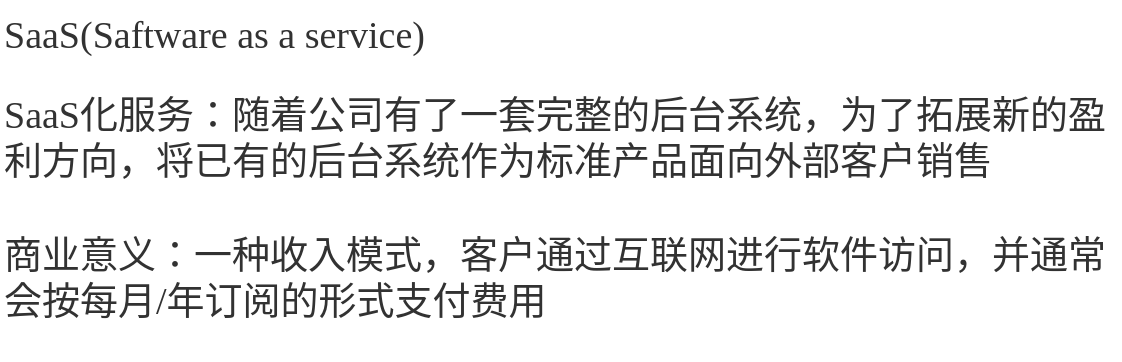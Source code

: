 <mxfile version="20.2.5" type="github">
  <diagram id="aIZ5gW9GnfGdU68Y1R8D" name="第 1 页">
    <mxGraphModel dx="1422" dy="800" grid="1" gridSize="10" guides="1" tooltips="1" connect="1" arrows="1" fold="1" page="1" pageScale="1" pageWidth="827" pageHeight="1169" math="0" shadow="0">
      <root>
        <mxCell id="0" />
        <mxCell id="1" parent="0" />
        <mxCell id="CkXTwqjr4xv1SPGr4mUa-2" value="&lt;span style=&quot;color: rgb(50, 50, 50); font-family: 微软雅黑; font-size: 19px; font-style: normal; font-variant-ligatures: normal; font-variant-caps: normal; font-weight: 400; letter-spacing: normal; orphans: 2; text-align: center; text-indent: 0px; text-transform: none; widows: 2; word-spacing: 0px; -webkit-text-stroke-width: 0px; background-color: rgba(255, 255, 255, 0.01); text-decoration-thickness: initial; text-decoration-style: initial; text-decoration-color: initial; float: none; display: inline !important;&quot;&gt;SaaS(Saftware as a service)&lt;/span&gt;" style="text;whiteSpace=wrap;html=1;" vertex="1" parent="1">
          <mxGeometry x="40" y="60" width="280" height="50" as="geometry" />
        </mxCell>
        <mxCell id="CkXTwqjr4xv1SPGr4mUa-4" value="&lt;span style=&quot;color: rgb(50, 50, 50); font-family: 微软雅黑; font-size: 19px; font-style: normal; font-variant-ligatures: normal; font-variant-caps: normal; font-weight: 400; letter-spacing: normal; orphans: 2; text-align: left; text-indent: 0px; text-transform: none; widows: 2; word-spacing: 0px; -webkit-text-stroke-width: 0px; background-color: rgba(255, 255, 255, 0.01); text-decoration-thickness: initial; text-decoration-style: initial; text-decoration-color: initial; float: none; display: inline !important;&quot;&gt;SaaS化服务：随着公司有了一套完整的后台系统，为了拓展新的盈利方向，将已有的后台系统作为标准产品面向外部客户销售&lt;/span&gt;" style="text;whiteSpace=wrap;html=1;" vertex="1" parent="1">
          <mxGeometry x="40" y="100" width="560" height="90" as="geometry" />
        </mxCell>
        <mxCell id="CkXTwqjr4xv1SPGr4mUa-5" value="&lt;span style=&quot;color: rgb(50, 50, 50); font-family: 微软雅黑; font-size: 19px; font-style: normal; font-variant-ligatures: normal; font-variant-caps: normal; font-weight: 400; letter-spacing: normal; orphans: 2; text-align: left; text-indent: 0px; text-transform: none; widows: 2; word-spacing: 0px; -webkit-text-stroke-width: 0px; background-color: rgba(255, 255, 255, 0.01); text-decoration-thickness: initial; text-decoration-style: initial; text-decoration-color: initial; float: none; display: inline !important;&quot;&gt;商业意义：一种收入模式，客户通过互联网进行软件访问，并通常会按每月/年订阅的形式支付费用&lt;/span&gt;" style="text;whiteSpace=wrap;html=1;" vertex="1" parent="1">
          <mxGeometry x="40" y="170" width="560" height="70" as="geometry" />
        </mxCell>
      </root>
    </mxGraphModel>
  </diagram>
</mxfile>
